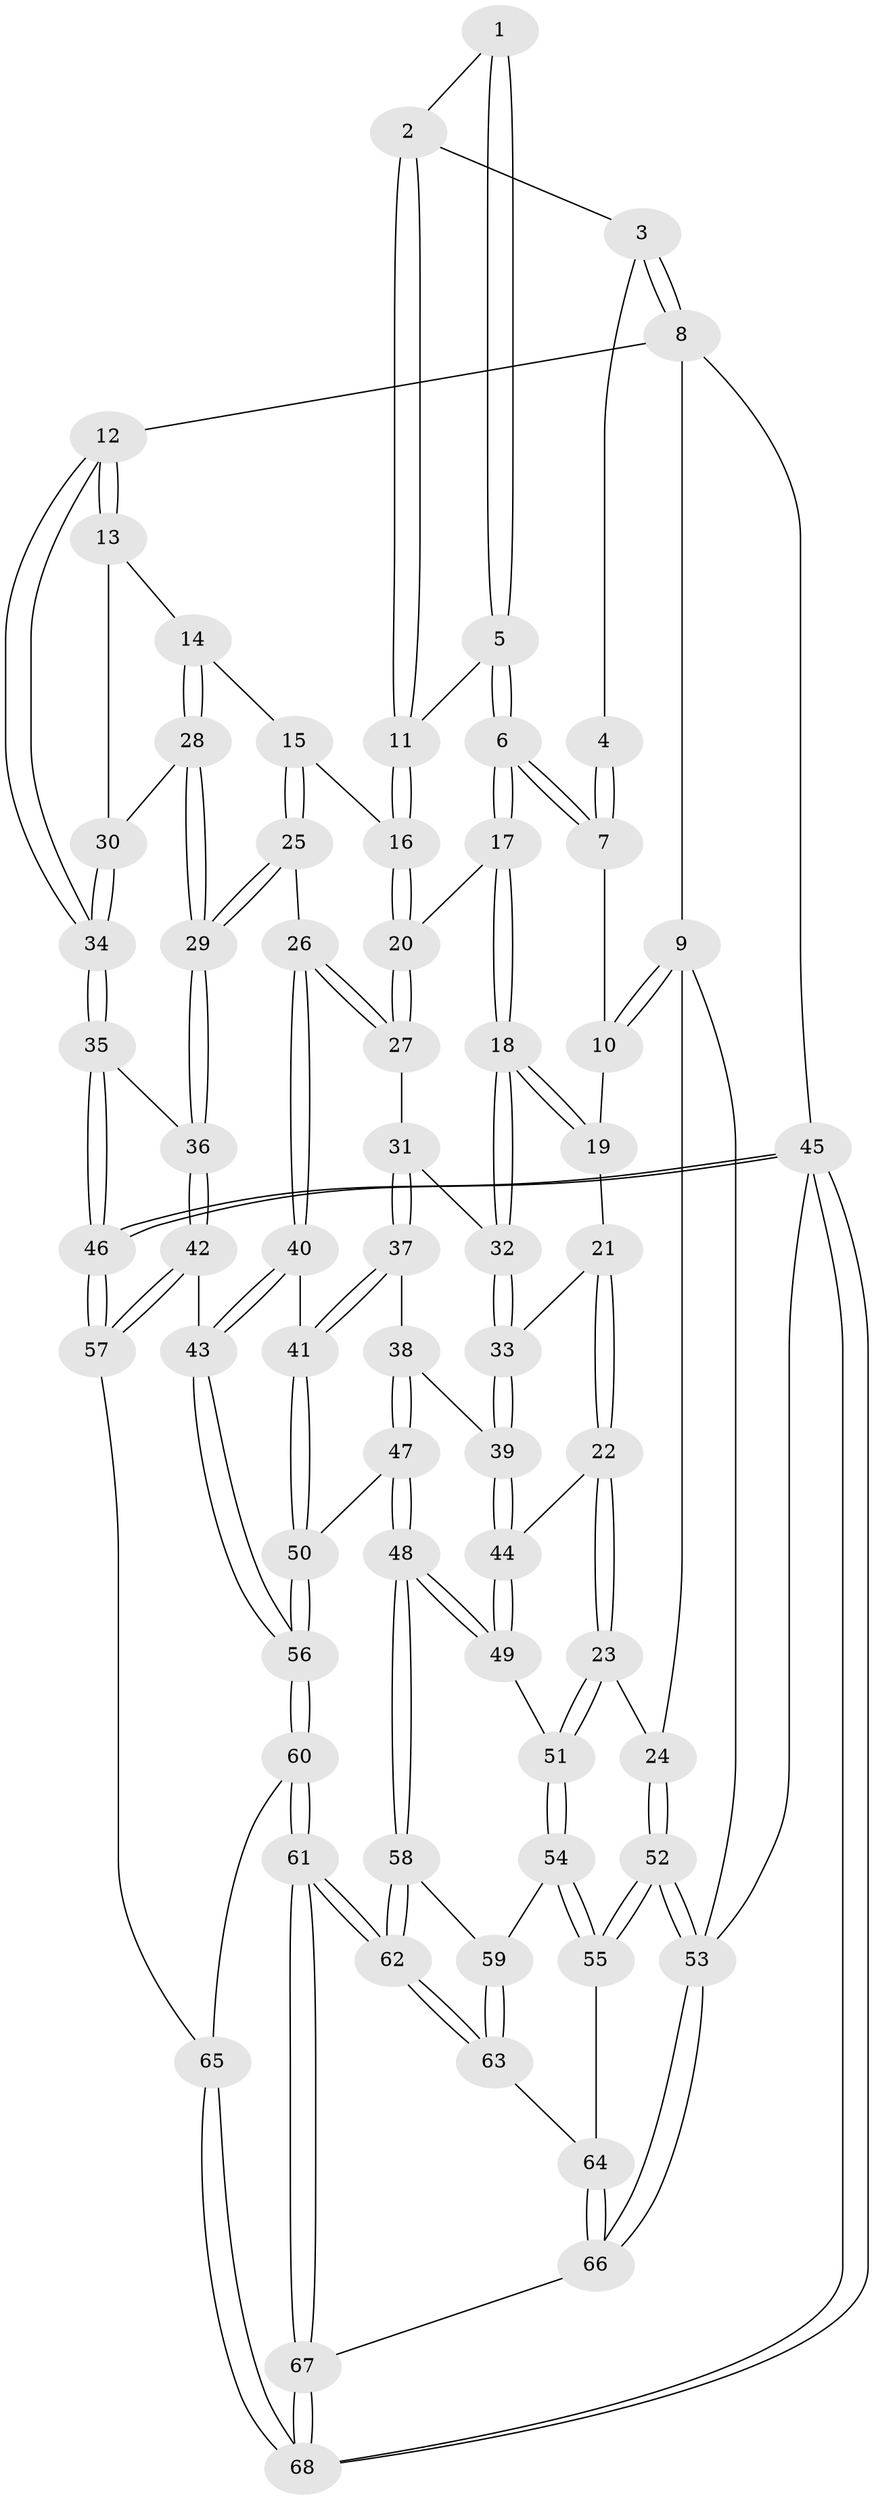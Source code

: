 // Generated by graph-tools (version 1.1) at 2025/38/03/09/25 02:38:50]
// undirected, 68 vertices, 167 edges
graph export_dot {
graph [start="1"]
  node [color=gray90,style=filled];
  1 [pos="+0.49225840138446336+0.0761129210895077"];
  2 [pos="+0.7919720093025382+0"];
  3 [pos="+0.8353024966903463+0"];
  4 [pos="+0.45504107407760186+0"];
  5 [pos="+0.4801644494238823+0.11103519969324799"];
  6 [pos="+0.4551252258375412+0.14714826746123352"];
  7 [pos="+0.13282216942732555+0"];
  8 [pos="+1+0"];
  9 [pos="+0+0"];
  10 [pos="+0.05565974704740815+0"];
  11 [pos="+0.7486228073189298+0.05002061513587333"];
  12 [pos="+1+0.194049814032492"];
  13 [pos="+0.8666883381602563+0.2536106005788391"];
  14 [pos="+0.8243891098228903+0.24830911022089458"];
  15 [pos="+0.7870221869207442+0.2274763150663145"];
  16 [pos="+0.7358473935148275+0.14369111068182924"];
  17 [pos="+0.4568645582773816+0.2059959009014082"];
  18 [pos="+0.33978764766070074+0.27870350539615274"];
  19 [pos="+0.17359939515649422+0.1554412609986137"];
  20 [pos="+0.5596070317052263+0.24404045787007916"];
  21 [pos="+0.08478909613617207+0.3012962541522939"];
  22 [pos="+0.016439646273555642+0.3771667417076431"];
  23 [pos="+0+0.4209339463931041"];
  24 [pos="+0+0.41968137550098156"];
  25 [pos="+0.6925127252488429+0.41614460910889084"];
  26 [pos="+0.6876193072022706+0.41753231411516356"];
  27 [pos="+0.5870529231033378+0.3677352931770898"];
  28 [pos="+0.8459051864071765+0.4204680221308359"];
  29 [pos="+0.8264205443344559+0.4652569822426911"];
  30 [pos="+0.9224835220080018+0.37429468071232685"];
  31 [pos="+0.507181528342363+0.43413242191658397"];
  32 [pos="+0.334747793875461+0.3511532619985709"];
  33 [pos="+0.3053112327913447+0.3990986893649443"];
  34 [pos="+1+0.40082842389155987"];
  35 [pos="+1+0.48698830866417747"];
  36 [pos="+0.8727264688881095+0.5504103098486073"];
  37 [pos="+0.5025876206493549+0.5410114946484766"];
  38 [pos="+0.45722876306280297+0.5558632902576837"];
  39 [pos="+0.2694831093619078+0.4832690028079499"];
  40 [pos="+0.6288002156678922+0.605774008638134"];
  41 [pos="+0.5952846353706033+0.5994917894529325"];
  42 [pos="+0.7835814640257307+0.7125079666730262"];
  43 [pos="+0.7102129725468547+0.6874668025451053"];
  44 [pos="+0.24826716871391483+0.5012698125908875"];
  45 [pos="+1+1"];
  46 [pos="+1+0.7686630141475442"];
  47 [pos="+0.39584136875572684+0.688868612485606"];
  48 [pos="+0.2948315239795131+0.7077548377691257"];
  49 [pos="+0.21869917162045124+0.6041013686704232"];
  50 [pos="+0.464748477706502+0.7259888010188481"];
  51 [pos="+0.12568892976390672+0.6336323205537943"];
  52 [pos="+0+0.8338849799839659"];
  53 [pos="+0+1"];
  54 [pos="+0.061483001004012355+0.7221232372886375"];
  55 [pos="+0+0.7728727570403435"];
  56 [pos="+0.5148535829371772+0.8233883668446763"];
  57 [pos="+0.7924682404053344+0.7290211264182294"];
  58 [pos="+0.2925974835111251+0.7236590624876237"];
  59 [pos="+0.14845573916647004+0.7869033594205542"];
  60 [pos="+0.5029819619971992+0.8745629492064328"];
  61 [pos="+0.38847823313110463+1"];
  62 [pos="+0.3011217054307051+0.8341315224751275"];
  63 [pos="+0.15944649661221394+0.8403206420681949"];
  64 [pos="+0.12413115157555066+0.8816108721109107"];
  65 [pos="+0.7918943968942145+0.9011225459676807"];
  66 [pos="+0.16490569894346285+1"];
  67 [pos="+0.3759422127340809+1"];
  68 [pos="+0.9055035947029023+1"];
  1 -- 2;
  1 -- 5;
  1 -- 5;
  2 -- 3;
  2 -- 11;
  2 -- 11;
  3 -- 4;
  3 -- 8;
  3 -- 8;
  4 -- 7;
  4 -- 7;
  5 -- 6;
  5 -- 6;
  5 -- 11;
  6 -- 7;
  6 -- 7;
  6 -- 17;
  6 -- 17;
  7 -- 10;
  8 -- 9;
  8 -- 12;
  8 -- 45;
  9 -- 10;
  9 -- 10;
  9 -- 24;
  9 -- 53;
  10 -- 19;
  11 -- 16;
  11 -- 16;
  12 -- 13;
  12 -- 13;
  12 -- 34;
  12 -- 34;
  13 -- 14;
  13 -- 30;
  14 -- 15;
  14 -- 28;
  14 -- 28;
  15 -- 16;
  15 -- 25;
  15 -- 25;
  16 -- 20;
  16 -- 20;
  17 -- 18;
  17 -- 18;
  17 -- 20;
  18 -- 19;
  18 -- 19;
  18 -- 32;
  18 -- 32;
  19 -- 21;
  20 -- 27;
  20 -- 27;
  21 -- 22;
  21 -- 22;
  21 -- 33;
  22 -- 23;
  22 -- 23;
  22 -- 44;
  23 -- 24;
  23 -- 51;
  23 -- 51;
  24 -- 52;
  24 -- 52;
  25 -- 26;
  25 -- 29;
  25 -- 29;
  26 -- 27;
  26 -- 27;
  26 -- 40;
  26 -- 40;
  27 -- 31;
  28 -- 29;
  28 -- 29;
  28 -- 30;
  29 -- 36;
  29 -- 36;
  30 -- 34;
  30 -- 34;
  31 -- 32;
  31 -- 37;
  31 -- 37;
  32 -- 33;
  32 -- 33;
  33 -- 39;
  33 -- 39;
  34 -- 35;
  34 -- 35;
  35 -- 36;
  35 -- 46;
  35 -- 46;
  36 -- 42;
  36 -- 42;
  37 -- 38;
  37 -- 41;
  37 -- 41;
  38 -- 39;
  38 -- 47;
  38 -- 47;
  39 -- 44;
  39 -- 44;
  40 -- 41;
  40 -- 43;
  40 -- 43;
  41 -- 50;
  41 -- 50;
  42 -- 43;
  42 -- 57;
  42 -- 57;
  43 -- 56;
  43 -- 56;
  44 -- 49;
  44 -- 49;
  45 -- 46;
  45 -- 46;
  45 -- 68;
  45 -- 68;
  45 -- 53;
  46 -- 57;
  46 -- 57;
  47 -- 48;
  47 -- 48;
  47 -- 50;
  48 -- 49;
  48 -- 49;
  48 -- 58;
  48 -- 58;
  49 -- 51;
  50 -- 56;
  50 -- 56;
  51 -- 54;
  51 -- 54;
  52 -- 53;
  52 -- 53;
  52 -- 55;
  52 -- 55;
  53 -- 66;
  53 -- 66;
  54 -- 55;
  54 -- 55;
  54 -- 59;
  55 -- 64;
  56 -- 60;
  56 -- 60;
  57 -- 65;
  58 -- 59;
  58 -- 62;
  58 -- 62;
  59 -- 63;
  59 -- 63;
  60 -- 61;
  60 -- 61;
  60 -- 65;
  61 -- 62;
  61 -- 62;
  61 -- 67;
  61 -- 67;
  62 -- 63;
  62 -- 63;
  63 -- 64;
  64 -- 66;
  64 -- 66;
  65 -- 68;
  65 -- 68;
  66 -- 67;
  67 -- 68;
  67 -- 68;
}

